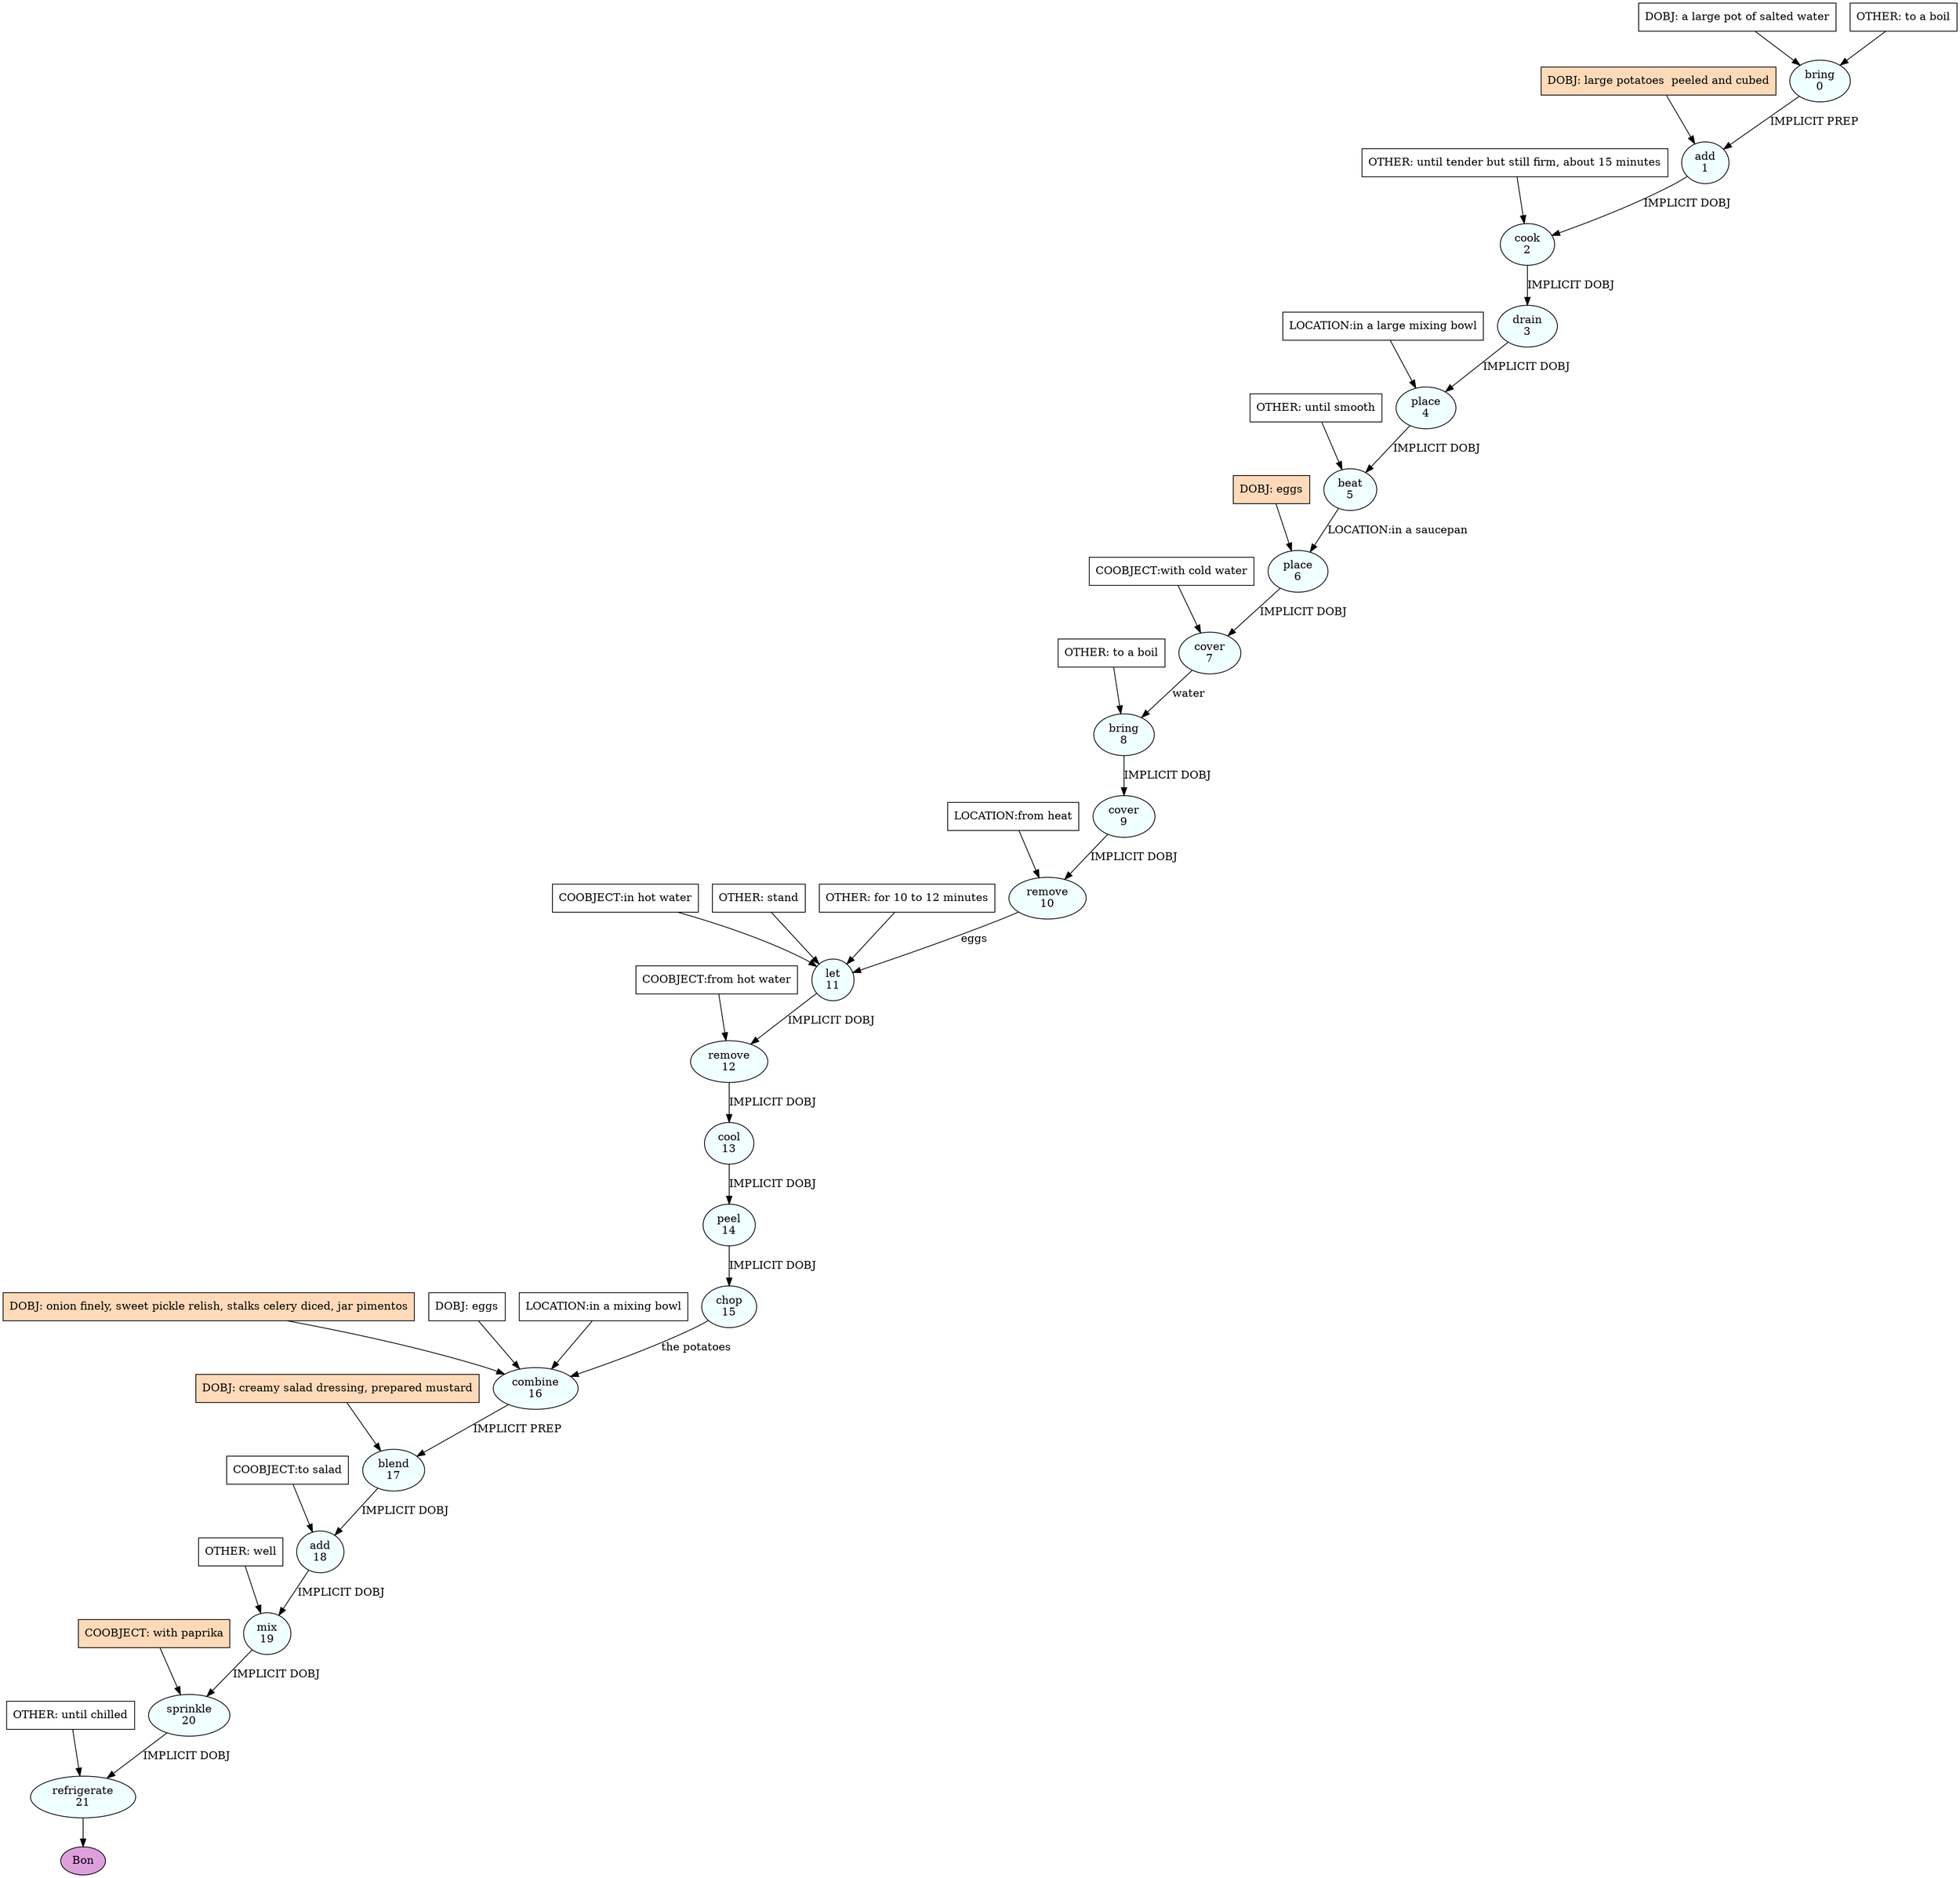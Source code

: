 digraph recipe {
E0[label="bring
0", shape=oval, style=filled, fillcolor=azure]
E1[label="add
1", shape=oval, style=filled, fillcolor=azure]
E2[label="cook
2", shape=oval, style=filled, fillcolor=azure]
E3[label="drain
3", shape=oval, style=filled, fillcolor=azure]
E4[label="place
4", shape=oval, style=filled, fillcolor=azure]
E5[label="beat
5", shape=oval, style=filled, fillcolor=azure]
E6[label="place
6", shape=oval, style=filled, fillcolor=azure]
E7[label="cover
7", shape=oval, style=filled, fillcolor=azure]
E8[label="bring
8", shape=oval, style=filled, fillcolor=azure]
E9[label="cover
9", shape=oval, style=filled, fillcolor=azure]
E10[label="remove
10", shape=oval, style=filled, fillcolor=azure]
E11[label="let
11", shape=oval, style=filled, fillcolor=azure]
E12[label="remove
12", shape=oval, style=filled, fillcolor=azure]
E13[label="cool
13", shape=oval, style=filled, fillcolor=azure]
E14[label="peel
14", shape=oval, style=filled, fillcolor=azure]
E15[label="chop
15", shape=oval, style=filled, fillcolor=azure]
E16[label="combine
16", shape=oval, style=filled, fillcolor=azure]
E17[label="blend
17", shape=oval, style=filled, fillcolor=azure]
E18[label="add
18", shape=oval, style=filled, fillcolor=azure]
E19[label="mix
19", shape=oval, style=filled, fillcolor=azure]
E20[label="sprinkle
20", shape=oval, style=filled, fillcolor=azure]
E21[label="refrigerate
21", shape=oval, style=filled, fillcolor=azure]
D0[label="DOBJ: a large pot of salted water", shape=box, style=filled, fillcolor=white]
D0 -> E0
O0_0[label="OTHER: to a boil", shape=box, style=filled, fillcolor=white]
O0_0 -> E0
D1_ing[label="DOBJ: large potatoes  peeled and cubed", shape=box, style=filled, fillcolor=peachpuff]
D1_ing -> E1
E0 -> E1 [label="IMPLICIT PREP"]
E1 -> E2 [label="IMPLICIT DOBJ"]
O2_0_0[label="OTHER: until tender but still firm, about 15 minutes", shape=box, style=filled, fillcolor=white]
O2_0_0 -> E2
E2 -> E3 [label="IMPLICIT DOBJ"]
E3 -> E4 [label="IMPLICIT DOBJ"]
P4_0_0[label="LOCATION:in a large mixing bowl", shape=box, style=filled, fillcolor=white]
P4_0_0 -> E4
E4 -> E5 [label="IMPLICIT DOBJ"]
O5_0_0[label="OTHER: until smooth", shape=box, style=filled, fillcolor=white]
O5_0_0 -> E5
D6_ing[label="DOBJ: eggs", shape=box, style=filled, fillcolor=peachpuff]
D6_ing -> E6
E5 -> E6 [label="LOCATION:in a saucepan"]
E6 -> E7 [label="IMPLICIT DOBJ"]
P7_0_0[label="COOBJECT:with cold water", shape=box, style=filled, fillcolor=white]
P7_0_0 -> E7
E7 -> E8 [label="water"]
O8_0_0[label="OTHER: to a boil", shape=box, style=filled, fillcolor=white]
O8_0_0 -> E8
E8 -> E9 [label="IMPLICIT DOBJ"]
E9 -> E10 [label="IMPLICIT DOBJ"]
P10_0_0[label="LOCATION:from heat", shape=box, style=filled, fillcolor=white]
P10_0_0 -> E10
E10 -> E11 [label="eggs"]
P11_0_0[label="COOBJECT:in hot water", shape=box, style=filled, fillcolor=white]
P11_0_0 -> E11
O11_0_0[label="OTHER: stand", shape=box, style=filled, fillcolor=white]
O11_0_0 -> E11
O11_1_0[label="OTHER: for 10 to 12 minutes", shape=box, style=filled, fillcolor=white]
O11_1_0 -> E11
E11 -> E12 [label="IMPLICIT DOBJ"]
P12_0_0[label="COOBJECT:from hot water", shape=box, style=filled, fillcolor=white]
P12_0_0 -> E12
E12 -> E13 [label="IMPLICIT DOBJ"]
E13 -> E14 [label="IMPLICIT DOBJ"]
E14 -> E15 [label="IMPLICIT DOBJ"]
D16_ing[label="DOBJ: onion finely, sweet pickle relish, stalks celery diced, jar pimentos", shape=box, style=filled, fillcolor=peachpuff]
D16_ing -> E16
E15 -> E16 [label="the potatoes"]
D16_1[label="DOBJ: eggs", shape=box, style=filled, fillcolor=white]
D16_1 -> E16
P16_0_0[label="LOCATION:in a mixing bowl", shape=box, style=filled, fillcolor=white]
P16_0_0 -> E16
D17_ing[label="DOBJ: creamy salad dressing, prepared mustard", shape=box, style=filled, fillcolor=peachpuff]
D17_ing -> E17
E16 -> E17 [label="IMPLICIT PREP"]
E17 -> E18 [label="IMPLICIT DOBJ"]
P18_0_0[label="COOBJECT:to salad", shape=box, style=filled, fillcolor=white]
P18_0_0 -> E18
E18 -> E19 [label="IMPLICIT DOBJ"]
O19_0_0[label="OTHER: well", shape=box, style=filled, fillcolor=white]
O19_0_0 -> E19
E19 -> E20 [label="IMPLICIT DOBJ"]
P20_0_ing[label="COOBJECT: with paprika", shape=box, style=filled, fillcolor=peachpuff]
P20_0_ing -> E20
E20 -> E21 [label="IMPLICIT DOBJ"]
O21_0_0[label="OTHER: until chilled", shape=box, style=filled, fillcolor=white]
O21_0_0 -> E21
EOR[label="Bon", shape=oval, style=filled, fillcolor=plum]
E21 -> EOR
}
